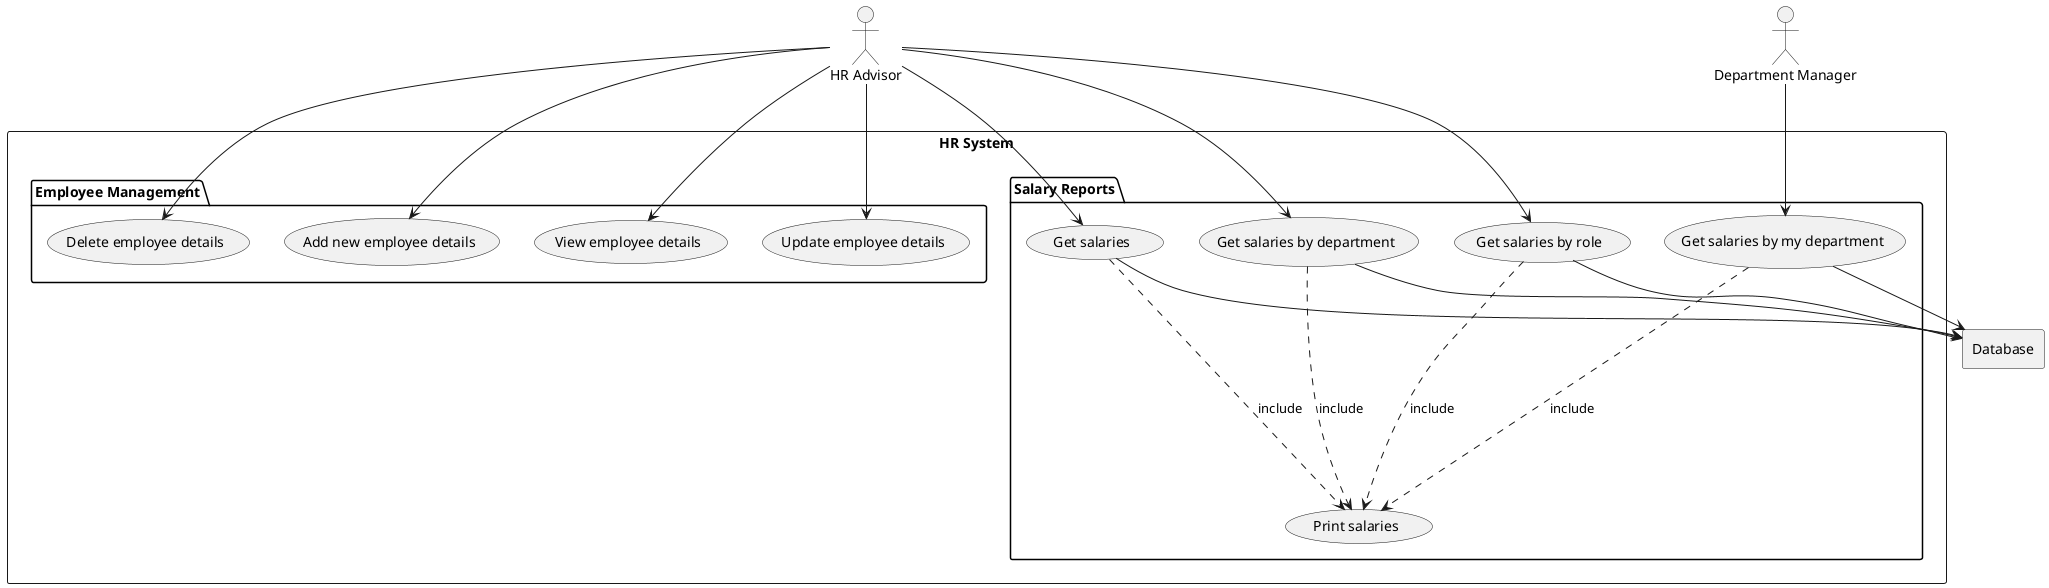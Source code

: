 @startuml

actor HR as "HR Advisor"
actor DM as "Department Manager"

rectangle "HR System" {
    package "Employee Management" {
        usecase UC5 as "Add new employee details"
        usecase UC6 as "View employee details"
        usecase UC7 as "Update employee details"
        usecase UC8 as "Delete employee details"
    }

    package "Salary Reports" {
        usecase UC1 as "Get salaries"
        usecase UC2 as "Get salaries by department"
        usecase UC3 as "Get salaries by my department"
        usecase UC4 as "Get salaries by role"
        usecase UCa as "Print salaries"
    }
}

rectangle Database

' --- Actors to Use Cases ---
HR -right-> UC5
HR -right-> UC6
HR -right-> UC7
HR -right-> UC8

HR -down-> UC1
HR -down-> UC2
HR -down-> UC4
DM -down-> UC3

' --- Include relationship ---
UC1 ..down..> UCa : include
UC2 ..down..> UCa : include
UC3 ..down..> UCa : include
UC4 ..down..> UCa : include

' --- Database relationships ---
UC1 -down-> Database
UC2 -down-> Database
UC3 -down-> Database
UC4 -down-> Database

@enduml
